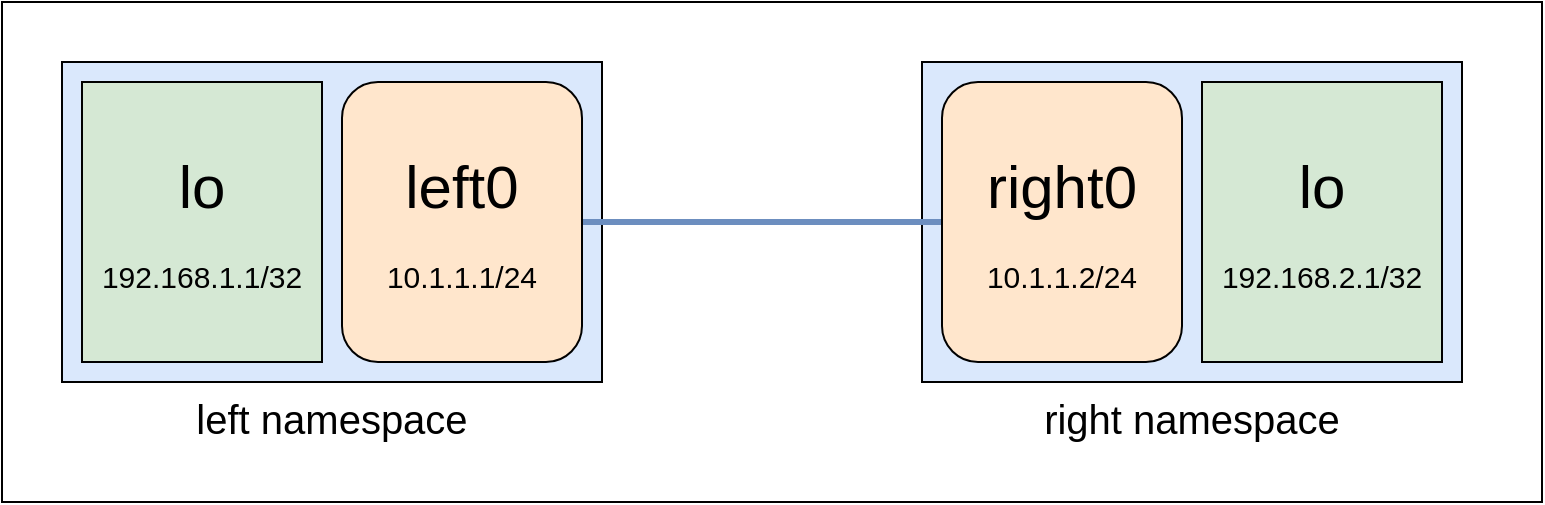 <mxfile version="20.8.24" type="device"><diagram name="Página-1" id="XKnBfNyFXHAZNVFVcPWG"><mxGraphModel dx="880" dy="510" grid="1" gridSize="10" guides="1" tooltips="1" connect="1" arrows="1" fold="1" page="1" pageScale="1" pageWidth="827" pageHeight="1169" math="0" shadow="0"><root><mxCell id="0"/><mxCell id="1" parent="0"/><mxCell id="3sQ_T1AkeXRpBO4rwIEl-16" value="" style="rounded=0;whiteSpace=wrap;html=1;strokeColor=#000000;fontSize=20;" vertex="1" parent="1"><mxGeometry x="140" y="130" width="770" height="250" as="geometry"/></mxCell><mxCell id="3sQ_T1AkeXRpBO4rwIEl-1" value="" style="rounded=0;whiteSpace=wrap;html=1;fillColor=#dae8fc;strokeColor=#000000;" vertex="1" parent="1"><mxGeometry x="170" y="160" width="270" height="160" as="geometry"/></mxCell><mxCell id="3sQ_T1AkeXRpBO4rwIEl-2" value="" style="rounded=0;whiteSpace=wrap;html=1;fillColor=#dae8fc;strokeColor=#000000;" vertex="1" parent="1"><mxGeometry x="600" y="160" width="270" height="160" as="geometry"/></mxCell><mxCell id="3sQ_T1AkeXRpBO4rwIEl-9" style="edgeStyle=orthogonalEdgeStyle;rounded=0;orthogonalLoop=1;jettySize=auto;html=1;exitX=1;exitY=0.5;exitDx=0;exitDy=0;entryX=0;entryY=0.5;entryDx=0;entryDy=0;strokeColor=#6c8ebf;strokeWidth=3;endArrow=none;endFill=0;fillColor=#dae8fc;" edge="1" parent="1" source="3sQ_T1AkeXRpBO4rwIEl-3" target="3sQ_T1AkeXRpBO4rwIEl-4"><mxGeometry relative="1" as="geometry"/></mxCell><mxCell id="3sQ_T1AkeXRpBO4rwIEl-3" value="" style="rounded=1;whiteSpace=wrap;html=1;fillColor=#ffe6cc;strokeColor=#000000;" vertex="1" parent="1"><mxGeometry x="310" y="170" width="120" height="140" as="geometry"/></mxCell><mxCell id="3sQ_T1AkeXRpBO4rwIEl-4" value="" style="rounded=1;whiteSpace=wrap;html=1;fillColor=#ffe6cc;strokeColor=#000000;" vertex="1" parent="1"><mxGeometry x="610" y="170" width="120" height="140" as="geometry"/></mxCell><mxCell id="3sQ_T1AkeXRpBO4rwIEl-5" value="" style="rounded=1;whiteSpace=wrap;html=1;fillColor=#ffe6cc;strokeColor=#000000;" vertex="1" parent="1"><mxGeometry x="180" y="170" width="120" height="140" as="geometry"/></mxCell><mxCell id="3sQ_T1AkeXRpBO4rwIEl-6" value="" style="rounded=1;whiteSpace=wrap;html=1;fillColor=#ffe6cc;strokeColor=#000000;" vertex="1" parent="1"><mxGeometry x="740" y="170" width="120" height="140" as="geometry"/></mxCell><mxCell id="3sQ_T1AkeXRpBO4rwIEl-10" value="&lt;div style=&quot;font-size: 15px;&quot;&gt;&lt;font style=&quot;font-size: 30px;&quot;&gt;left0&lt;/font&gt;&lt;/div&gt;&lt;div style=&quot;font-size: 15px;&quot;&gt;&lt;font style=&quot;font-size: 15px;&quot;&gt;&lt;br&gt;&lt;/font&gt;&lt;/div&gt;&lt;div style=&quot;font-size: 15px;&quot;&gt;&lt;font style=&quot;font-size: 15px;&quot;&gt;10.1.1.1/24&lt;font style=&quot;font-size: 15px;&quot;&gt;&lt;br&gt;&lt;/font&gt;&lt;/font&gt;&lt;/div&gt;" style="text;html=1;strokeColor=none;fillColor=none;align=center;verticalAlign=middle;whiteSpace=wrap;rounded=0;" vertex="1" parent="1"><mxGeometry x="310" y="170" width="120" height="140" as="geometry"/></mxCell><mxCell id="3sQ_T1AkeXRpBO4rwIEl-11" value="&lt;div style=&quot;font-size: 15px;&quot;&gt;&lt;font style=&quot;font-size: 30px;&quot;&gt;right0&lt;/font&gt;&lt;/div&gt;&lt;div style=&quot;font-size: 15px;&quot;&gt;&lt;font style=&quot;font-size: 15px;&quot;&gt;&lt;br&gt;&lt;/font&gt;&lt;/div&gt;&lt;div style=&quot;font-size: 15px;&quot;&gt;&lt;font style=&quot;font-size: 15px;&quot;&gt;10.1.1.2/24&lt;font style=&quot;font-size: 15px;&quot;&gt;&lt;br&gt;&lt;/font&gt;&lt;/font&gt;&lt;/div&gt;" style="text;html=1;strokeColor=none;fillColor=none;align=center;verticalAlign=middle;whiteSpace=wrap;rounded=0;" vertex="1" parent="1"><mxGeometry x="610" y="170" width="120" height="140" as="geometry"/></mxCell><mxCell id="3sQ_T1AkeXRpBO4rwIEl-12" value="&lt;div style=&quot;font-size: 15px;&quot;&gt;&lt;font style=&quot;font-size: 30px;&quot;&gt;lo&lt;/font&gt;&lt;/div&gt;&lt;div style=&quot;font-size: 15px;&quot;&gt;&lt;font style=&quot;font-size: 15px;&quot;&gt;&lt;br&gt;&lt;/font&gt;&lt;/div&gt;&lt;div style=&quot;font-size: 15px;&quot;&gt;&lt;font style=&quot;font-size: 15px;&quot;&gt;192.168.2.1/32&lt;font style=&quot;font-size: 15px;&quot;&gt;&lt;br&gt;&lt;/font&gt;&lt;/font&gt;&lt;/div&gt;" style="text;html=1;strokeColor=#000000;fillColor=#d5e8d4;align=center;verticalAlign=middle;whiteSpace=wrap;rounded=0;" vertex="1" parent="1"><mxGeometry x="740" y="170" width="120" height="140" as="geometry"/></mxCell><mxCell id="3sQ_T1AkeXRpBO4rwIEl-13" value="&lt;div style=&quot;font-size: 15px;&quot;&gt;&lt;font style=&quot;font-size: 30px;&quot;&gt;lo&lt;/font&gt;&lt;/div&gt;&lt;div style=&quot;font-size: 15px;&quot;&gt;&lt;font style=&quot;font-size: 15px;&quot;&gt;&lt;br&gt;&lt;/font&gt;&lt;/div&gt;&lt;div style=&quot;font-size: 15px;&quot;&gt;&lt;font style=&quot;font-size: 15px;&quot;&gt;192.168.1.1/32&lt;font style=&quot;font-size: 15px;&quot;&gt;&lt;br&gt;&lt;/font&gt;&lt;/font&gt;&lt;/div&gt;" style="text;html=1;strokeColor=#000000;fillColor=#d5e8d4;align=center;verticalAlign=middle;whiteSpace=wrap;rounded=0;" vertex="1" parent="1"><mxGeometry x="180" y="170" width="120" height="140" as="geometry"/></mxCell><mxCell id="3sQ_T1AkeXRpBO4rwIEl-14" value="&lt;font style=&quot;font-size: 20px;&quot;&gt;left namespace&lt;/font&gt;" style="text;html=1;strokeColor=none;fillColor=none;align=center;verticalAlign=middle;whiteSpace=wrap;rounded=0;fontSize=30;" vertex="1" parent="1"><mxGeometry x="170" y="320" width="270" height="30" as="geometry"/></mxCell><mxCell id="3sQ_T1AkeXRpBO4rwIEl-15" value="&lt;font style=&quot;font-size: 20px;&quot;&gt;right namespace&lt;/font&gt;" style="text;html=1;strokeColor=none;fillColor=none;align=center;verticalAlign=middle;whiteSpace=wrap;rounded=0;fontSize=30;" vertex="1" parent="1"><mxGeometry x="600" y="320" width="270" height="30" as="geometry"/></mxCell></root></mxGraphModel></diagram></mxfile>